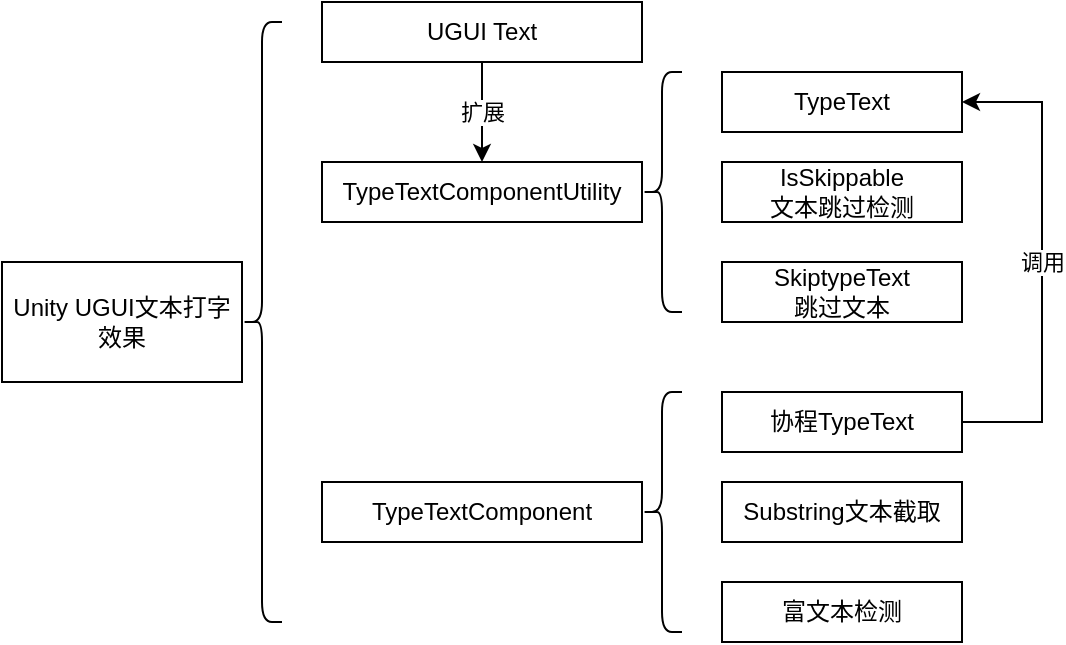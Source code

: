 <mxfile version="18.1.1" type="github">
  <diagram id="2ft9WwPstMIMn1nYP_sB" name="第 1 页">
    <mxGraphModel dx="540" dy="601" grid="1" gridSize="10" guides="1" tooltips="1" connect="1" arrows="1" fold="1" page="1" pageScale="1" pageWidth="827" pageHeight="1169" math="0" shadow="0">
      <root>
        <mxCell id="0" />
        <mxCell id="1" parent="0" />
        <mxCell id="Q33O-hkkMetX8cIW8rs_-1" value="Unity UGUI文本打字效果" style="rounded=0;whiteSpace=wrap;html=1;" vertex="1" parent="1">
          <mxGeometry x="40" y="170" width="120" height="60" as="geometry" />
        </mxCell>
        <mxCell id="Q33O-hkkMetX8cIW8rs_-6" value="" style="shape=curlyBracket;whiteSpace=wrap;html=1;rounded=1;size=0.5;" vertex="1" parent="1">
          <mxGeometry x="160" y="50" width="20" height="300" as="geometry" />
        </mxCell>
        <mxCell id="Q33O-hkkMetX8cIW8rs_-11" value="扩展" style="edgeStyle=orthogonalEdgeStyle;rounded=0;orthogonalLoop=1;jettySize=auto;html=1;exitX=0.5;exitY=1;exitDx=0;exitDy=0;entryX=0.5;entryY=0;entryDx=0;entryDy=0;" edge="1" parent="1" source="Q33O-hkkMetX8cIW8rs_-8" target="Q33O-hkkMetX8cIW8rs_-10">
          <mxGeometry relative="1" as="geometry" />
        </mxCell>
        <mxCell id="Q33O-hkkMetX8cIW8rs_-8" value="UGUI Text" style="rounded=0;whiteSpace=wrap;html=1;" vertex="1" parent="1">
          <mxGeometry x="200" y="40" width="160" height="30" as="geometry" />
        </mxCell>
        <mxCell id="Q33O-hkkMetX8cIW8rs_-10" value="TypeTextComponentUtility" style="rounded=0;whiteSpace=wrap;html=1;" vertex="1" parent="1">
          <mxGeometry x="200" y="120" width="160" height="30" as="geometry" />
        </mxCell>
        <mxCell id="Q33O-hkkMetX8cIW8rs_-12" value="TypeTextComponent" style="rounded=0;whiteSpace=wrap;html=1;" vertex="1" parent="1">
          <mxGeometry x="200" y="280" width="160" height="30" as="geometry" />
        </mxCell>
        <mxCell id="Q33O-hkkMetX8cIW8rs_-13" value="" style="shape=curlyBracket;whiteSpace=wrap;html=1;rounded=1;" vertex="1" parent="1">
          <mxGeometry x="360" y="235" width="20" height="120" as="geometry" />
        </mxCell>
        <mxCell id="Q33O-hkkMetX8cIW8rs_-23" value="调用" style="edgeStyle=orthogonalEdgeStyle;rounded=0;orthogonalLoop=1;jettySize=auto;html=1;exitX=1;exitY=0.5;exitDx=0;exitDy=0;entryX=1;entryY=0.5;entryDx=0;entryDy=0;" edge="1" parent="1" source="Q33O-hkkMetX8cIW8rs_-14" target="Q33O-hkkMetX8cIW8rs_-19">
          <mxGeometry relative="1" as="geometry">
            <Array as="points">
              <mxPoint x="560" y="250" />
              <mxPoint x="560" y="90" />
            </Array>
          </mxGeometry>
        </mxCell>
        <mxCell id="Q33O-hkkMetX8cIW8rs_-14" value="协程TypeText" style="rounded=0;whiteSpace=wrap;html=1;" vertex="1" parent="1">
          <mxGeometry x="400" y="235" width="120" height="30" as="geometry" />
        </mxCell>
        <mxCell id="Q33O-hkkMetX8cIW8rs_-16" value="Substring文本截取" style="rounded=0;whiteSpace=wrap;html=1;" vertex="1" parent="1">
          <mxGeometry x="400" y="280" width="120" height="30" as="geometry" />
        </mxCell>
        <mxCell id="Q33O-hkkMetX8cIW8rs_-17" value="富文本检测" style="rounded=0;whiteSpace=wrap;html=1;" vertex="1" parent="1">
          <mxGeometry x="400" y="330" width="120" height="30" as="geometry" />
        </mxCell>
        <mxCell id="Q33O-hkkMetX8cIW8rs_-18" value="" style="shape=curlyBracket;whiteSpace=wrap;html=1;rounded=1;" vertex="1" parent="1">
          <mxGeometry x="360" y="75" width="20" height="120" as="geometry" />
        </mxCell>
        <mxCell id="Q33O-hkkMetX8cIW8rs_-19" value="TypeText" style="rounded=0;whiteSpace=wrap;html=1;" vertex="1" parent="1">
          <mxGeometry x="400" y="75" width="120" height="30" as="geometry" />
        </mxCell>
        <mxCell id="Q33O-hkkMetX8cIW8rs_-20" value="IsSkippable &lt;br&gt;文本跳过检测" style="rounded=0;whiteSpace=wrap;html=1;" vertex="1" parent="1">
          <mxGeometry x="400" y="120" width="120" height="30" as="geometry" />
        </mxCell>
        <mxCell id="Q33O-hkkMetX8cIW8rs_-21" value="SkiptypeText&lt;br&gt;跳过文本" style="rounded=0;whiteSpace=wrap;html=1;" vertex="1" parent="1">
          <mxGeometry x="400" y="170" width="120" height="30" as="geometry" />
        </mxCell>
      </root>
    </mxGraphModel>
  </diagram>
</mxfile>
